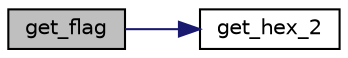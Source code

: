 digraph "get_flag"
{
  edge [fontname="Helvetica",fontsize="10",labelfontname="Helvetica",labelfontsize="10"];
  node [fontname="Helvetica",fontsize="10",shape=record];
  rankdir="LR";
  Node0 [label="get_flag",height=0.2,width=0.4,color="black", fillcolor="grey75", style="filled", fontcolor="black"];
  Node0 -> Node1 [color="midnightblue",fontsize="10",style="solid",fontname="Helvetica"];
  Node1 [label="get_hex_2",height=0.2,width=0.4,color="black", fillcolor="white", style="filled",URL="$_arquivos_8hpp.html#a82115e6e634353a118643e14fffa0a5a",tooltip="Recuperação da representação em hexadecimal de um número de 2 bytes. "];
}
